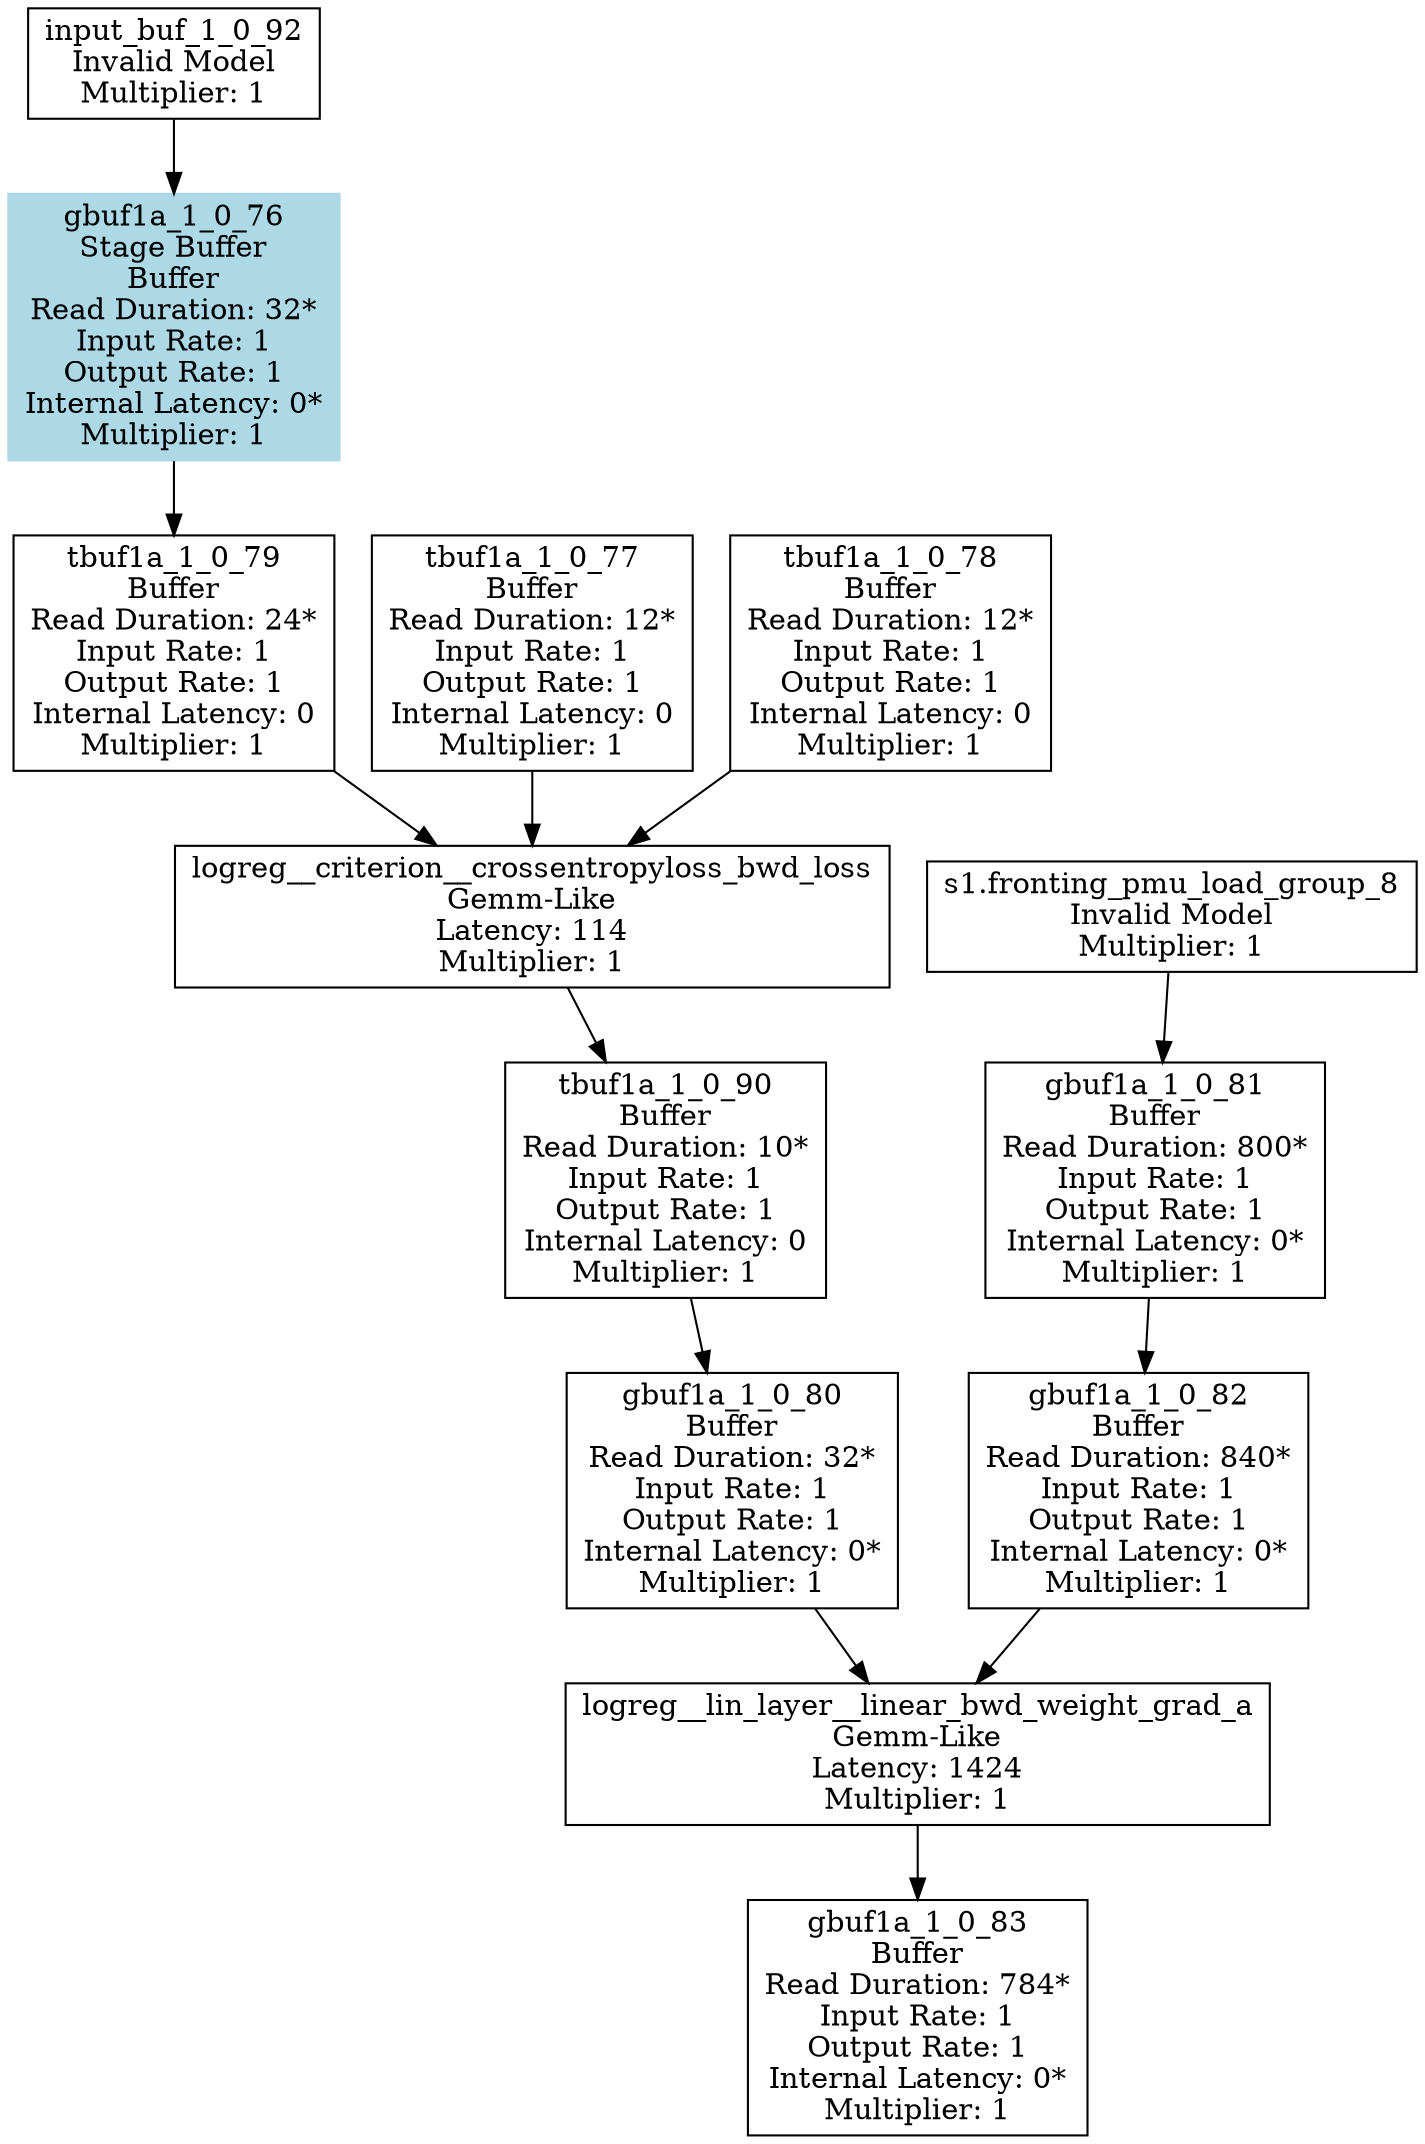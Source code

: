 digraph {
	node [shape=box]
	"0" [label= "input_buf_1_0_92\nInvalid Model\nMultiplier: 1"];
	"1" [label= "gbuf1a_1_0_76\nStage Buffer\nBuffer\nRead Duration: 32*\nInput Rate: 1\nOutput Rate: 1\nInternal Latency: 0*\nMultiplier: 1",style=filled,color=lightblue];
	 "0"->"1";
	"2" [label= "tbuf1a_1_0_79\nBuffer\nRead Duration: 24*\nInput Rate: 1\nOutput Rate: 1\nInternal Latency: 0\nMultiplier: 1"];
	 "1"->"2";
	"3" [label= "tbuf1a_1_0_77\nBuffer\nRead Duration: 12*\nInput Rate: 1\nOutput Rate: 1\nInternal Latency: 0\nMultiplier: 1"];
	"4" [label= "logreg__criterion__crossentropyloss_bwd_loss\nGemm-Like\nLatency: 114\nMultiplier: 1"];
	 "3"->"4";
	 "5"->"4";
	 "2"->"4";
	"5" [label= "tbuf1a_1_0_78\nBuffer\nRead Duration: 12*\nInput Rate: 1\nOutput Rate: 1\nInternal Latency: 0\nMultiplier: 1"];
	"6" [label= "tbuf1a_1_0_90\nBuffer\nRead Duration: 10*\nInput Rate: 1\nOutput Rate: 1\nInternal Latency: 0\nMultiplier: 1"];
	 "4"->"6";
	"7" [label= "gbuf1a_1_0_80\nBuffer\nRead Duration: 32*\nInput Rate: 1\nOutput Rate: 1\nInternal Latency: 0*\nMultiplier: 1"];
	 "6"->"7";
	"8" [label= "logreg__lin_layer__linear_bwd_weight_grad_a\nGemm-Like\nLatency: 1424\nMultiplier: 1"];
	 "7"->"8";
	 "10"->"8";
	"9" [label= "gbuf1a_1_0_81\nBuffer\nRead Duration: 800*\nInput Rate: 1\nOutput Rate: 1\nInternal Latency: 0*\nMultiplier: 1"];
	 "12"->"9";
	"10" [label= "gbuf1a_1_0_82\nBuffer\nRead Duration: 840*\nInput Rate: 1\nOutput Rate: 1\nInternal Latency: 0*\nMultiplier: 1"];
	 "9"->"10";
	"11" [label= "gbuf1a_1_0_83\nBuffer\nRead Duration: 784*\nInput Rate: 1\nOutput Rate: 1\nInternal Latency: 0*\nMultiplier: 1"];
	 "8"->"11";
	"12" [label= "s1.fronting_pmu_load_group_8\nInvalid Model\nMultiplier: 1"];
}
